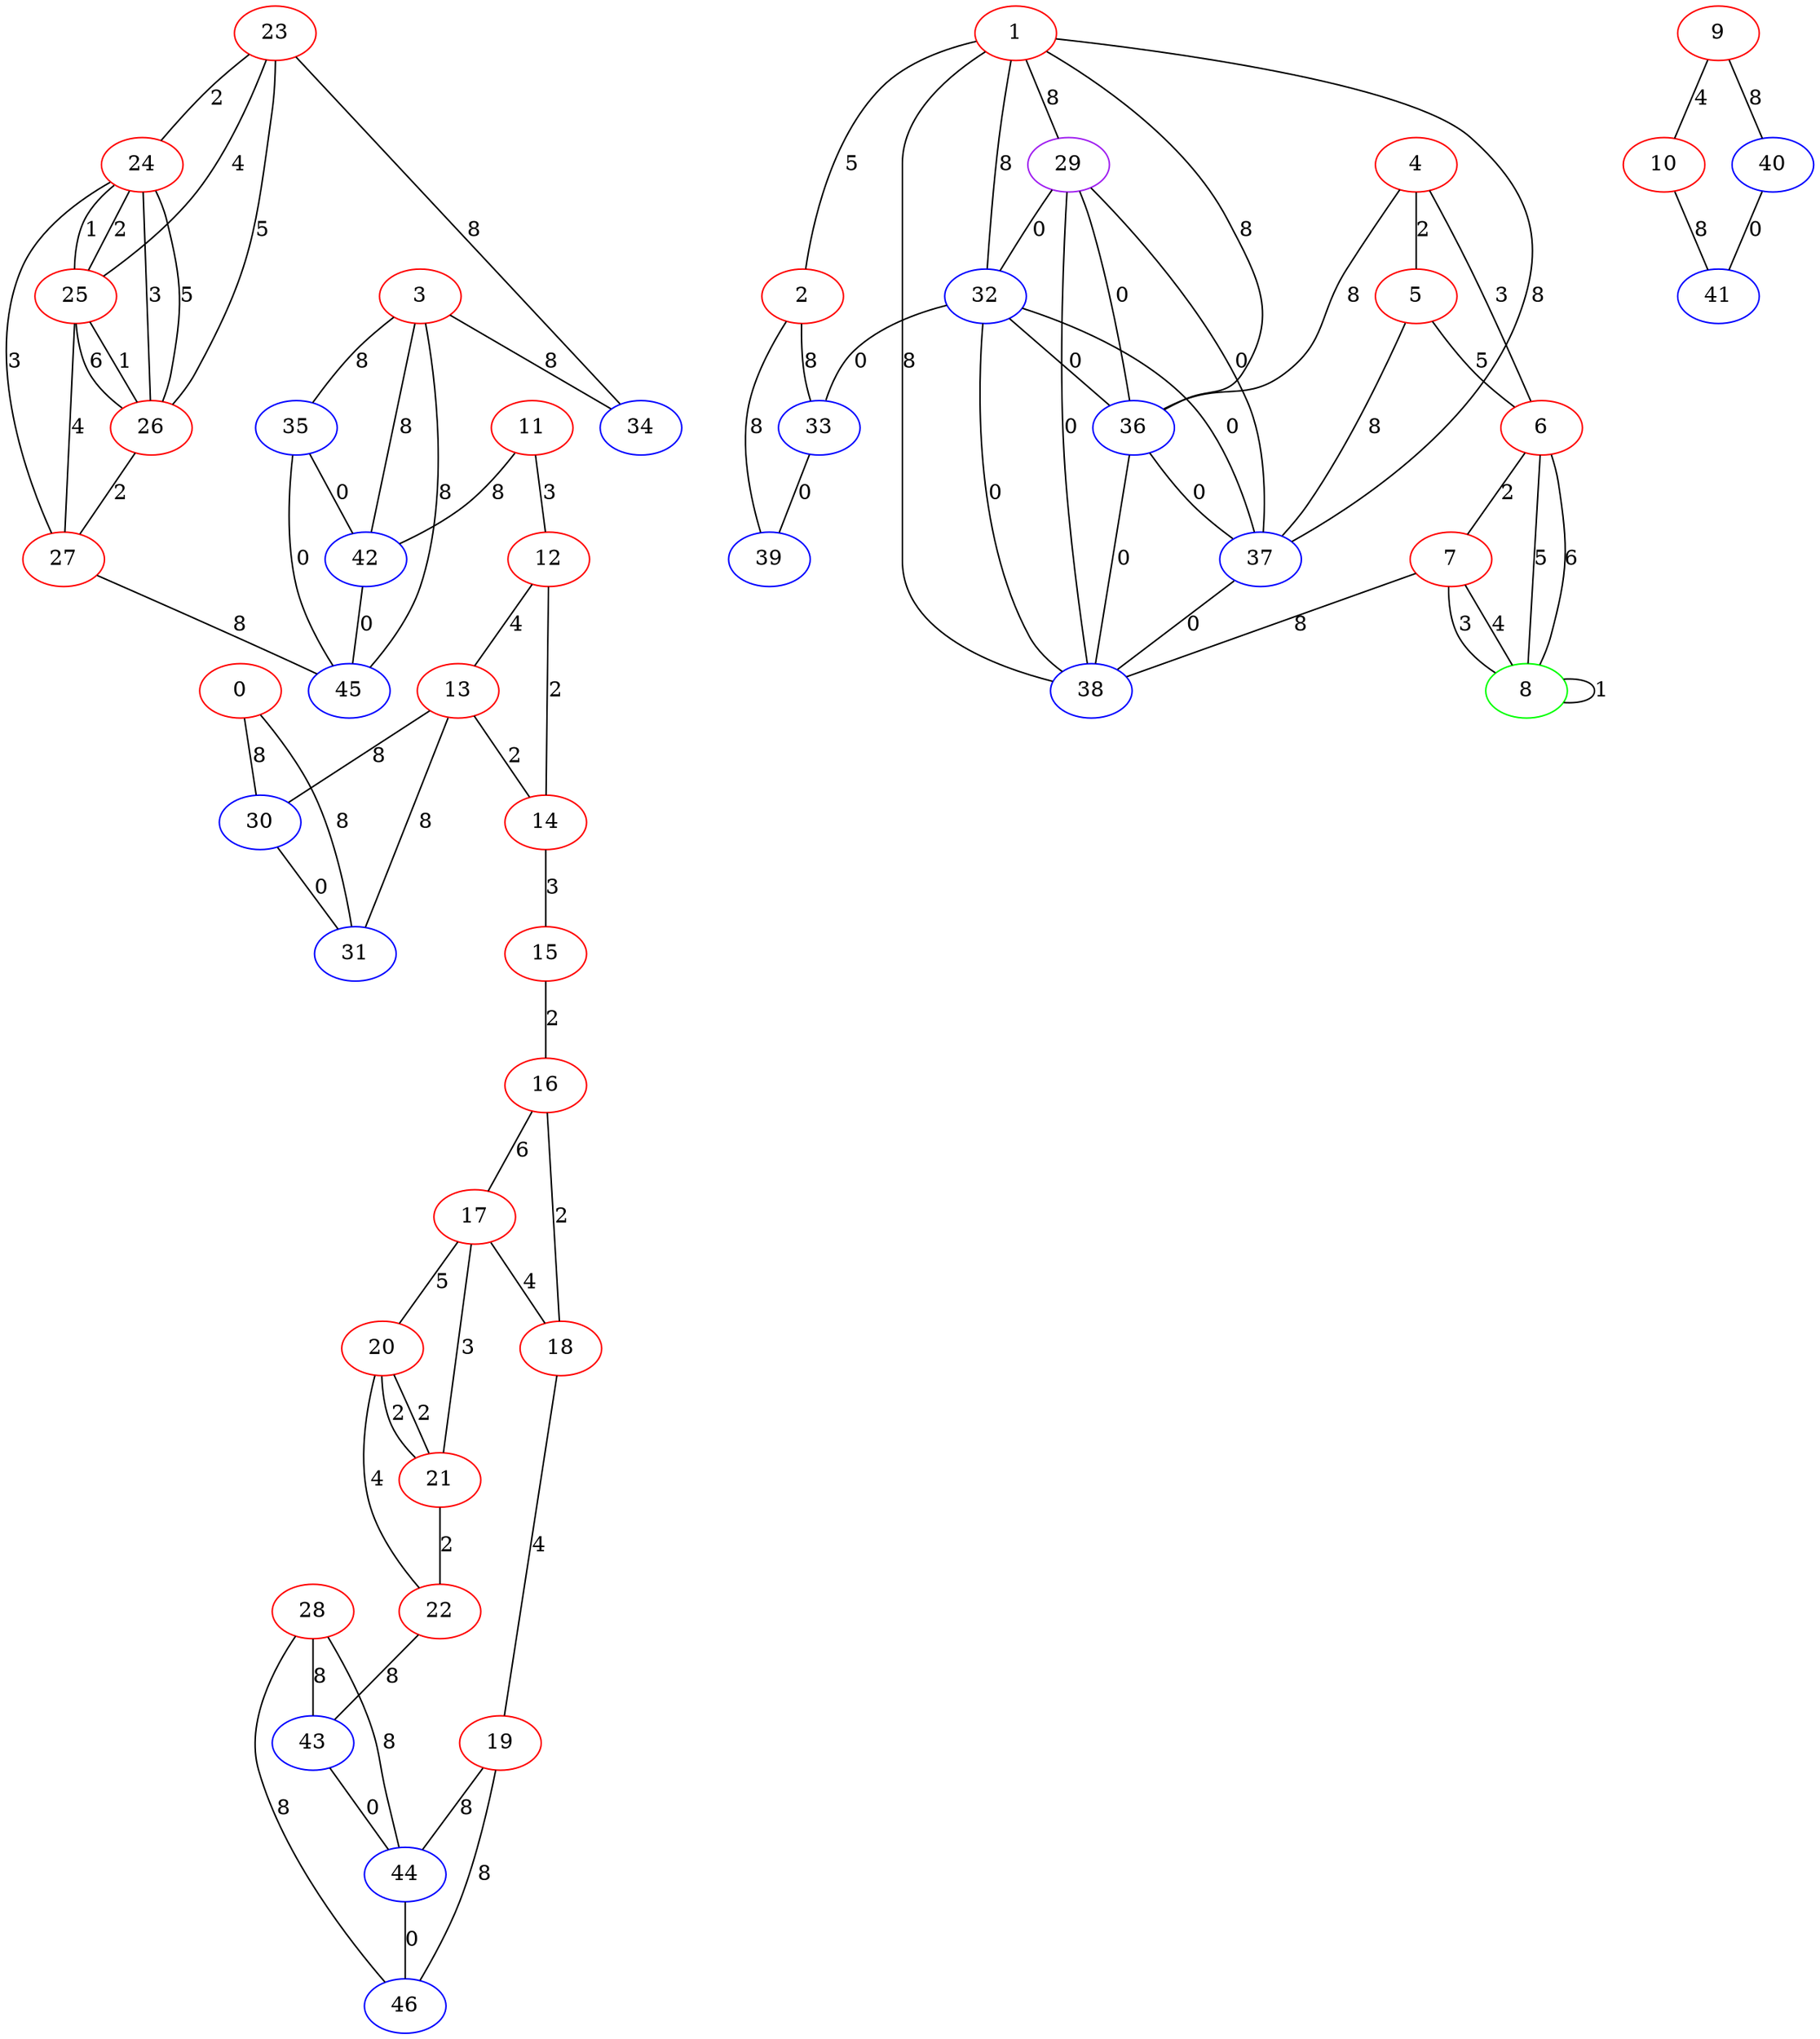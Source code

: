 graph "" {
0 [color=red, weight=1];
1 [color=red, weight=1];
2 [color=red, weight=1];
3 [color=red, weight=1];
4 [color=red, weight=1];
5 [color=red, weight=1];
6 [color=red, weight=1];
7 [color=red, weight=1];
8 [color=green, weight=2];
9 [color=red, weight=1];
10 [color=red, weight=1];
11 [color=red, weight=1];
12 [color=red, weight=1];
13 [color=red, weight=1];
14 [color=red, weight=1];
15 [color=red, weight=1];
16 [color=red, weight=1];
17 [color=red, weight=1];
18 [color=red, weight=1];
19 [color=red, weight=1];
20 [color=red, weight=1];
21 [color=red, weight=1];
22 [color=red, weight=1];
23 [color=red, weight=1];
24 [color=red, weight=1];
25 [color=red, weight=1];
26 [color=red, weight=1];
27 [color=red, weight=1];
28 [color=red, weight=1];
29 [color=purple, weight=4];
30 [color=blue, weight=3];
31 [color=blue, weight=3];
32 [color=blue, weight=3];
33 [color=blue, weight=3];
34 [color=blue, weight=3];
35 [color=blue, weight=3];
36 [color=blue, weight=3];
37 [color=blue, weight=3];
38 [color=blue, weight=3];
39 [color=blue, weight=3];
40 [color=blue, weight=3];
41 [color=blue, weight=3];
42 [color=blue, weight=3];
43 [color=blue, weight=3];
44 [color=blue, weight=3];
45 [color=blue, weight=3];
46 [color=blue, weight=3];
0 -- 30  [key=0, label=8];
0 -- 31  [key=0, label=8];
1 -- 32  [key=0, label=8];
1 -- 2  [key=0, label=5];
1 -- 36  [key=0, label=8];
1 -- 37  [key=0, label=8];
1 -- 38  [key=0, label=8];
1 -- 29  [key=0, label=8];
2 -- 39  [key=0, label=8];
2 -- 33  [key=0, label=8];
3 -- 34  [key=0, label=8];
3 -- 35  [key=0, label=8];
3 -- 42  [key=0, label=8];
3 -- 45  [key=0, label=8];
4 -- 36  [key=0, label=8];
4 -- 5  [key=0, label=2];
4 -- 6  [key=0, label=3];
5 -- 37  [key=0, label=8];
5 -- 6  [key=0, label=5];
6 -- 8  [key=0, label=5];
6 -- 8  [key=1, label=6];
6 -- 7  [key=0, label=2];
7 -- 8  [key=0, label=3];
7 -- 8  [key=1, label=4];
7 -- 38  [key=0, label=8];
8 -- 8  [key=0, label=1];
9 -- 40  [key=0, label=8];
9 -- 10  [key=0, label=4];
10 -- 41  [key=0, label=8];
11 -- 42  [key=0, label=8];
11 -- 12  [key=0, label=3];
12 -- 13  [key=0, label=4];
12 -- 14  [key=0, label=2];
13 -- 30  [key=0, label=8];
13 -- 14  [key=0, label=2];
13 -- 31  [key=0, label=8];
14 -- 15  [key=0, label=3];
15 -- 16  [key=0, label=2];
16 -- 17  [key=0, label=6];
16 -- 18  [key=0, label=2];
17 -- 18  [key=0, label=4];
17 -- 20  [key=0, label=5];
17 -- 21  [key=0, label=3];
18 -- 19  [key=0, label=4];
19 -- 44  [key=0, label=8];
19 -- 46  [key=0, label=8];
20 -- 21  [key=0, label=2];
20 -- 21  [key=1, label=2];
20 -- 22  [key=0, label=4];
21 -- 22  [key=0, label=2];
22 -- 43  [key=0, label=8];
23 -- 24  [key=0, label=2];
23 -- 25  [key=0, label=4];
23 -- 26  [key=0, label=5];
23 -- 34  [key=0, label=8];
24 -- 25  [key=0, label=2];
24 -- 25  [key=1, label=1];
24 -- 26  [key=0, label=3];
24 -- 26  [key=1, label=5];
24 -- 27  [key=0, label=3];
25 -- 26  [key=0, label=1];
25 -- 26  [key=1, label=6];
25 -- 27  [key=0, label=4];
26 -- 27  [key=0, label=2];
27 -- 45  [key=0, label=8];
28 -- 43  [key=0, label=8];
28 -- 44  [key=0, label=8];
28 -- 46  [key=0, label=8];
29 -- 32  [key=0, label=0];
29 -- 36  [key=0, label=0];
29 -- 37  [key=0, label=0];
29 -- 38  [key=0, label=0];
30 -- 31  [key=0, label=0];
32 -- 36  [key=0, label=0];
32 -- 37  [key=0, label=0];
32 -- 38  [key=0, label=0];
32 -- 33  [key=0, label=0];
33 -- 39  [key=0, label=0];
35 -- 42  [key=0, label=0];
35 -- 45  [key=0, label=0];
36 -- 37  [key=0, label=0];
36 -- 38  [key=0, label=0];
37 -- 38  [key=0, label=0];
40 -- 41  [key=0, label=0];
42 -- 45  [key=0, label=0];
43 -- 44  [key=0, label=0];
44 -- 46  [key=0, label=0];
}
